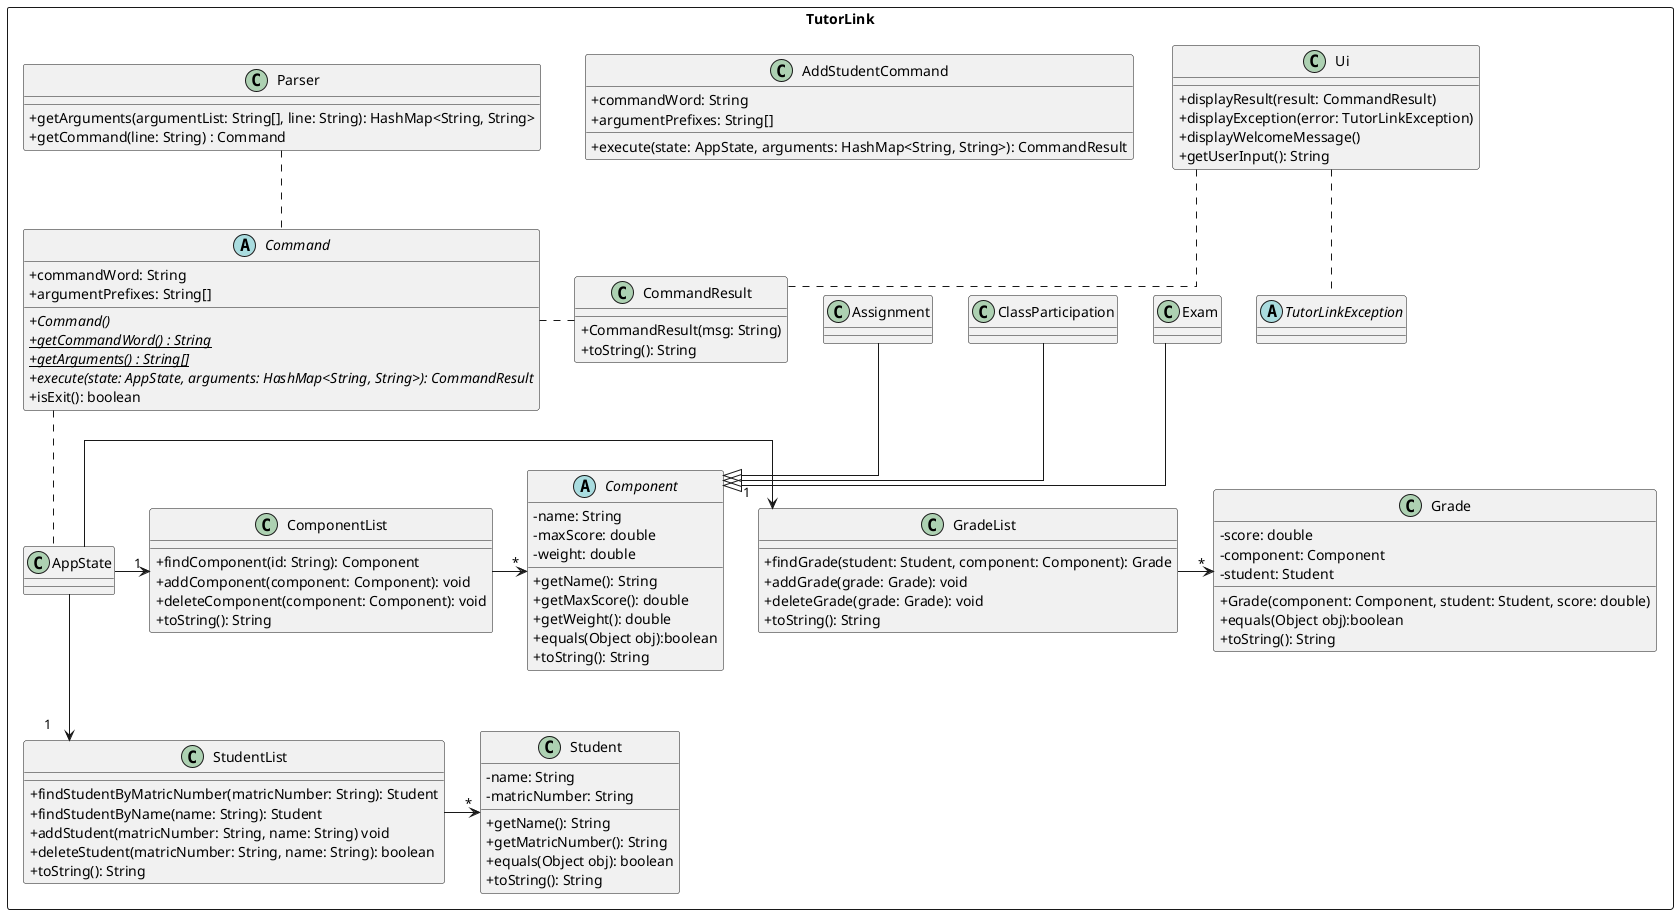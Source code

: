@startuml App Diagram

'https://plantuml.com/class-diagram
' !include Style.puml
skinparam classAttributeIconSize 0
skinparam classMethodIconSize 0
skinparam linetype ortho

package TutorLink <<Rectangle>>{

class CommandResult {
    + CommandResult(msg: String)
    + toString(): String
}

class Ui {
    + displayResult(result: CommandResult)
    + displayException(error: TutorLinkException)
    + displayWelcomeMessage()
    + getUserInput(): String
}

Ui .. CommandResult

Ui .. TutorLinkException

abstract class TutorLinkException

abstract class Command {
    + commandWord: String
    + argumentPrefixes: String[]
    + Command() {abstract}
    + {abstract}{static} getCommandWord() : String
    + {abstract}{static} getArguments() : String[]
    + execute(state: AppState, arguments: HashMap<String, String>): CommandResult {abstract}
    + isExit(): boolean
}

class AddStudentCommand{
    +commandWord: String
    +argumentPrefixes: String[]
    +execute(state: AppState, arguments: HashMap<String, String>): CommandResult
}

Command ..right.. CommandResult


abstract class Component {
    - name: String
    - maxScore: double
    - weight: double
    + getName(): String
    + getMaxScore(): double
    + getWeight(): double
    + equals(Object obj):boolean
    + toString(): String
}
class Exam
class ClassParticipation
class Assignment

Exam --|> Component
ClassParticipation --|> Component
Assignment --|> Component


class Student{
    - name: String
    - matricNumber: String
    + getName(): String
    + getMatricNumber(): String
    + equals(Object obj): boolean
    + toString(): String
}

class Grade{
    - score: double
    - component: Component
    - student: Student
    + Grade(component: Component, student: Student, score: double)
    + equals(Object obj):boolean
    + toString(): String
}


class AppState
class GradeList{
    + findGrade(student: Student, component: Component): Grade
    + addGrade(grade: Grade): void
    + deleteGrade(grade: Grade): void
    + toString(): String
}
class StudentList {
    + findStudentByMatricNumber(matricNumber: String): Student
    + findStudentByName(name: String): Student
    + addStudent(matricNumber: String, name: String) void
    + deleteStudent(matricNumber: String, name: String): boolean
    + toString(): String
}
class ComponentList {
    + findComponent(id: String): Component
    + addComponent(component: Component): void
    + deleteComponent(component: Component): void
    + toString(): String
}

AppState -> "1" GradeList
AppState --> "1" StudentList
AppState -> "1" ComponentList

GradeList -> "*" Grade
ComponentList -> "*" Component
StudentList -> "*" Student

Command .. AppState

class Parser {
    + getArguments(argumentList: String[], line: String): HashMap<String, String>
    + getCommand(line: String) : Command
}

Parser .. Command

}

@enduml